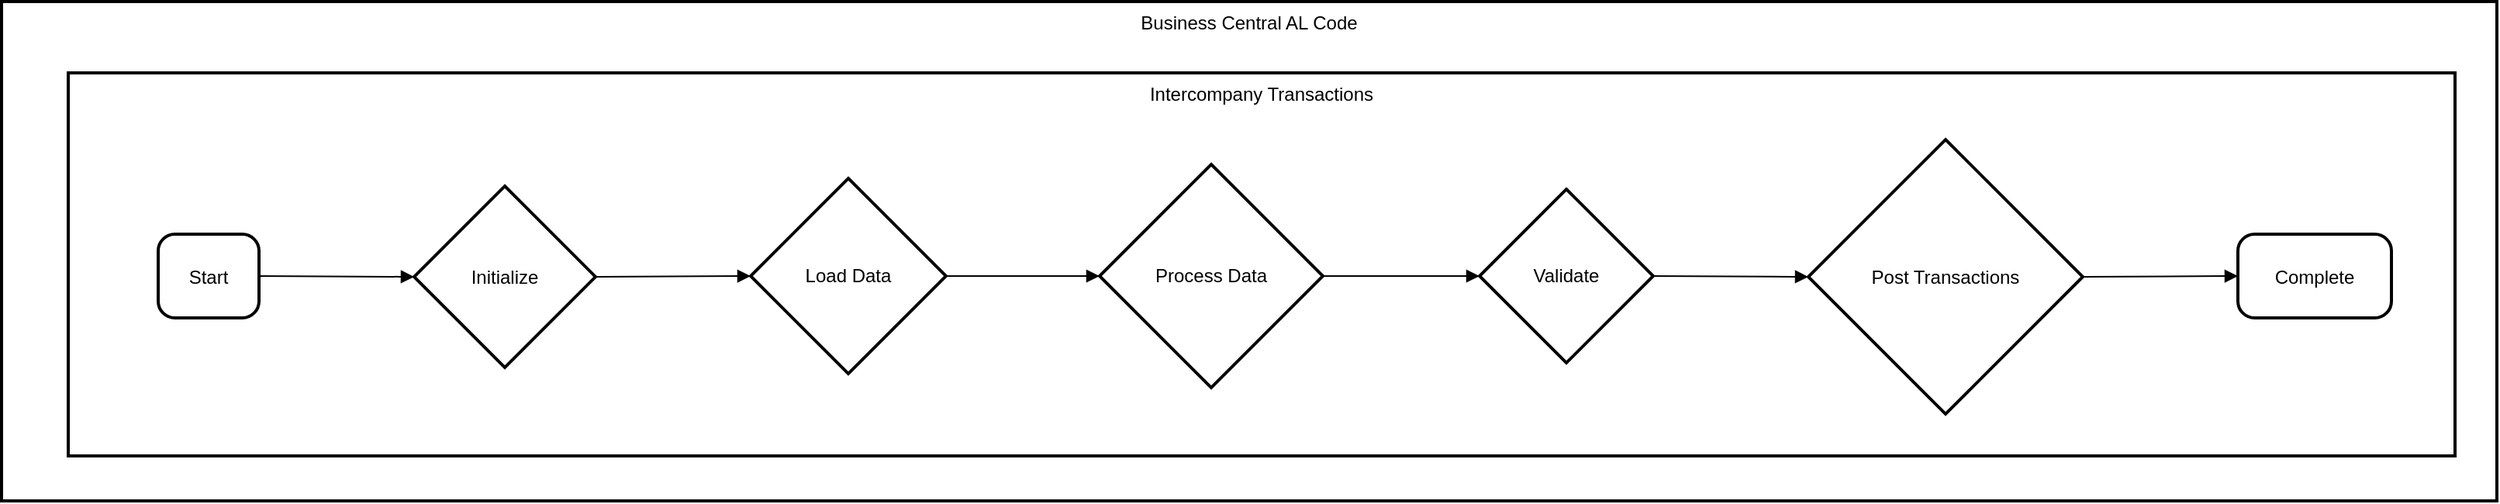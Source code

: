 <mxfile version="26.1.2">
  <diagram name="Page-1" id="pSAGCa09sbqjM94vYRLn">
    <mxGraphModel>
      <root>
        <mxCell id="0" />
        <mxCell id="1" parent="0" />
        <mxCell id="2" value="Business Central AL Code" style="whiteSpace=wrap;strokeWidth=2;verticalAlign=top;" vertex="1" parent="1">
          <mxGeometry x="8" y="8" width="1609" height="322" as="geometry" />
        </mxCell>
        <mxCell id="3" value="Intercompany Transactions" style="whiteSpace=wrap;strokeWidth=2;verticalAlign=top;" vertex="1" parent="2">
          <mxGeometry x="43" y="46" width="1539" height="247" as="geometry" />
        </mxCell>
        <mxCell id="4" value="Start" style="rounded=1;arcSize=20;strokeWidth=2" vertex="1" parent="3">
          <mxGeometry x="58" y="104" width="65" height="54" as="geometry" />
        </mxCell>
        <mxCell id="5" value="Initialize" style="rhombus;strokeWidth=2;whiteSpace=wrap;" vertex="1" parent="3">
          <mxGeometry x="223" y="73" width="117" height="117" as="geometry" />
        </mxCell>
        <mxCell id="6" value="Load Data" style="rhombus;strokeWidth=2;whiteSpace=wrap;" vertex="1" parent="3">
          <mxGeometry x="440" y="68" width="126" height="126" as="geometry" />
        </mxCell>
        <mxCell id="7" value="Process Data" style="rhombus;strokeWidth=2;whiteSpace=wrap;" vertex="1" parent="3">
          <mxGeometry x="665" y="59" width="144" height="144" as="geometry" />
        </mxCell>
        <mxCell id="8" value="Validate" style="rhombus;strokeWidth=2;whiteSpace=wrap;" vertex="1" parent="3">
          <mxGeometry x="910" y="75" width="112" height="112" as="geometry" />
        </mxCell>
        <mxCell id="9" value="Post Transactions" style="rhombus;strokeWidth=2;whiteSpace=wrap;" vertex="1" parent="3">
          <mxGeometry x="1122" y="43" width="177" height="177" as="geometry" />
        </mxCell>
        <mxCell id="10" value="Complete" style="rounded=1;arcSize=20;strokeWidth=2" vertex="1" parent="3">
          <mxGeometry x="1399" y="104" width="99" height="54" as="geometry" />
        </mxCell>
        <mxCell id="11" value="" style="curved=1;startArrow=none;endArrow=block;exitX=1;exitY=0.5;entryX=0;entryY=0.5;" edge="1" parent="3" source="4" target="5">
          <mxGeometry relative="1" as="geometry">
            <Array as="points" />
          </mxGeometry>
        </mxCell>
        <mxCell id="12" value="" style="curved=1;startArrow=none;endArrow=block;exitX=1;exitY=0.5;entryX=0;entryY=0.5;" edge="1" parent="3" source="5" target="6">
          <mxGeometry relative="1" as="geometry">
            <Array as="points" />
          </mxGeometry>
        </mxCell>
        <mxCell id="13" value="" style="curved=1;startArrow=none;endArrow=block;exitX=1;exitY=0.5;entryX=0;entryY=0.5;" edge="1" parent="3" source="6" target="7">
          <mxGeometry relative="1" as="geometry">
            <Array as="points" />
          </mxGeometry>
        </mxCell>
        <mxCell id="14" value="" style="curved=1;startArrow=none;endArrow=block;exitX=1.01;exitY=0.5;entryX=0;entryY=0.5;" edge="1" parent="3" source="7" target="8">
          <mxGeometry relative="1" as="geometry">
            <Array as="points" />
          </mxGeometry>
        </mxCell>
        <mxCell id="15" value="" style="curved=1;startArrow=none;endArrow=block;exitX=1;exitY=0.5;entryX=0;entryY=0.5;" edge="1" parent="3" source="8" target="9">
          <mxGeometry relative="1" as="geometry">
            <Array as="points" />
          </mxGeometry>
        </mxCell>
        <mxCell id="16" value="" style="curved=1;startArrow=none;endArrow=block;exitX=1;exitY=0.5;entryX=0;entryY=0.5;" edge="1" parent="3" source="9" target="10">
          <mxGeometry relative="1" as="geometry">
            <Array as="points" />
          </mxGeometry>
        </mxCell>
      </root>
    </mxGraphModel>
  </diagram>
</mxfile>
